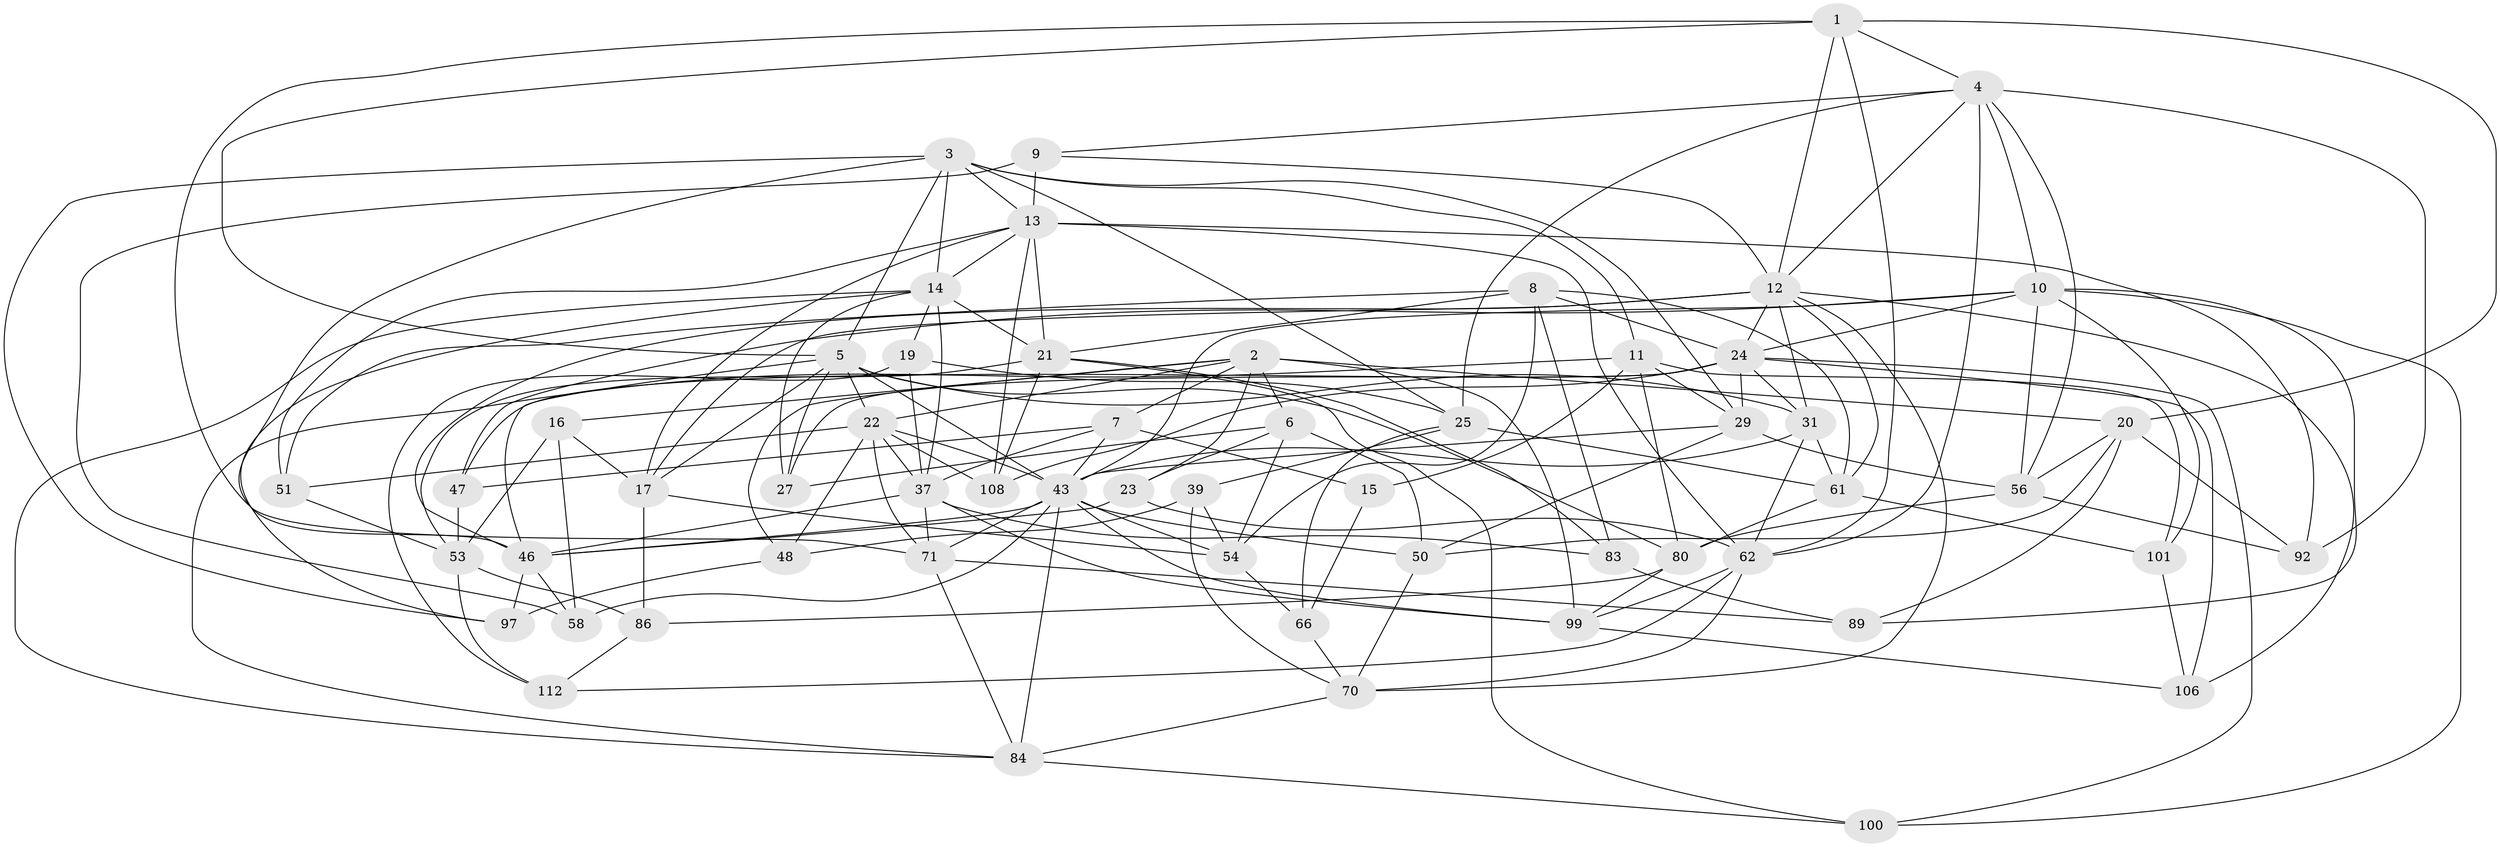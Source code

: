 // original degree distribution, {4: 1.0}
// Generated by graph-tools (version 1.1) at 2025/20/03/04/25 18:20:28]
// undirected, 57 vertices, 167 edges
graph export_dot {
graph [start="1"]
  node [color=gray90,style=filled];
  1 [super="+60"];
  2 [super="+82+33"];
  3 [super="+68"];
  4 [super="+52"];
  5 [super="+59+45+49"];
  6 [super="+73"];
  7 [super="+30"];
  8 [super="+35"];
  9;
  10 [super="+32+69"];
  11 [super="+78"];
  12 [super="+41+26"];
  13 [super="+36+18+77"];
  14 [super="+40"];
  15;
  16;
  17 [super="+63"];
  19;
  20 [super="+72"];
  21 [super="+38"];
  22 [super="+75"];
  23;
  24 [super="+34+57+79"];
  25 [super="+81"];
  27;
  29 [super="+90"];
  31 [super="+94"];
  37 [super="+103+110"];
  39;
  43 [super="+91+88+74"];
  46 [super="+85"];
  47;
  48;
  50 [super="+76"];
  51;
  53 [super="+113"];
  54 [super="+65"];
  56 [super="+64"];
  58;
  61 [super="+87"];
  62 [super="+67+107"];
  66;
  70 [super="+104"];
  71 [super="+93"];
  80 [super="+98"];
  83;
  84 [super="+109"];
  86;
  89;
  92;
  97;
  99 [super="+102"];
  100;
  101;
  106;
  108;
  112;
  1 -- 4;
  1 -- 71;
  1 -- 5;
  1 -- 62;
  1 -- 20;
  1 -- 12;
  2 -- 23;
  2 -- 16;
  2 -- 6;
  2 -- 48;
  2 -- 99;
  2 -- 7;
  2 -- 20;
  2 -- 22;
  3 -- 11;
  3 -- 5;
  3 -- 97;
  3 -- 29;
  3 -- 25;
  3 -- 13;
  3 -- 46;
  3 -- 14;
  4 -- 25;
  4 -- 92;
  4 -- 56;
  4 -- 9;
  4 -- 10;
  4 -- 12;
  4 -- 62;
  5 -- 31;
  5 -- 27;
  5 -- 80;
  5 -- 43 [weight=2];
  5 -- 22;
  5 -- 17;
  5 -- 46;
  6 -- 27;
  6 -- 50 [weight=2];
  6 -- 23;
  6 -- 54;
  7 -- 15 [weight=2];
  7 -- 47;
  7 -- 37;
  7 -- 43;
  8 -- 24;
  8 -- 51;
  8 -- 61;
  8 -- 83;
  8 -- 21;
  8 -- 54;
  9 -- 58;
  9 -- 13;
  9 -- 12;
  10 -- 101;
  10 -- 47;
  10 -- 56;
  10 -- 89;
  10 -- 100;
  10 -- 24;
  10 -- 43;
  11 -- 101;
  11 -- 15;
  11 -- 84;
  11 -- 80;
  11 -- 29;
  12 -- 17;
  12 -- 24;
  12 -- 70;
  12 -- 106;
  12 -- 61;
  12 -- 31;
  12 -- 46;
  13 -- 21 [weight=2];
  13 -- 92;
  13 -- 51;
  13 -- 108;
  13 -- 62;
  13 -- 14;
  13 -- 17;
  14 -- 27;
  14 -- 19;
  14 -- 97;
  14 -- 84;
  14 -- 21;
  14 -- 37;
  15 -- 66;
  16 -- 58;
  16 -- 17;
  16 -- 53;
  17 -- 54;
  17 -- 86;
  19 -- 112;
  19 -- 37;
  19 -- 25;
  20 -- 92;
  20 -- 50;
  20 -- 56;
  20 -- 89;
  21 -- 100;
  21 -- 83;
  21 -- 53;
  21 -- 108;
  22 -- 108;
  22 -- 71;
  22 -- 48;
  22 -- 51;
  22 -- 43;
  22 -- 37;
  23 -- 62;
  23 -- 46;
  24 -- 106;
  24 -- 31;
  24 -- 27;
  24 -- 108;
  24 -- 29;
  24 -- 100;
  24 -- 47;
  25 -- 66;
  25 -- 61;
  25 -- 39;
  29 -- 50;
  29 -- 56;
  29 -- 43;
  31 -- 43;
  31 -- 61;
  31 -- 62;
  37 -- 83;
  37 -- 99;
  37 -- 71;
  37 -- 46;
  39 -- 48;
  39 -- 54;
  39 -- 70;
  43 -- 99;
  43 -- 71;
  43 -- 54;
  43 -- 46;
  43 -- 50;
  43 -- 58;
  43 -- 84;
  46 -- 58;
  46 -- 97;
  47 -- 53;
  48 -- 97;
  50 -- 70;
  51 -- 53;
  53 -- 86;
  53 -- 112;
  54 -- 66;
  56 -- 80;
  56 -- 92;
  61 -- 101;
  61 -- 80;
  62 -- 99;
  62 -- 70;
  62 -- 112;
  66 -- 70;
  70 -- 84;
  71 -- 84;
  71 -- 89;
  80 -- 86;
  80 -- 99;
  83 -- 89;
  84 -- 100;
  86 -- 112;
  99 -- 106;
  101 -- 106;
}
